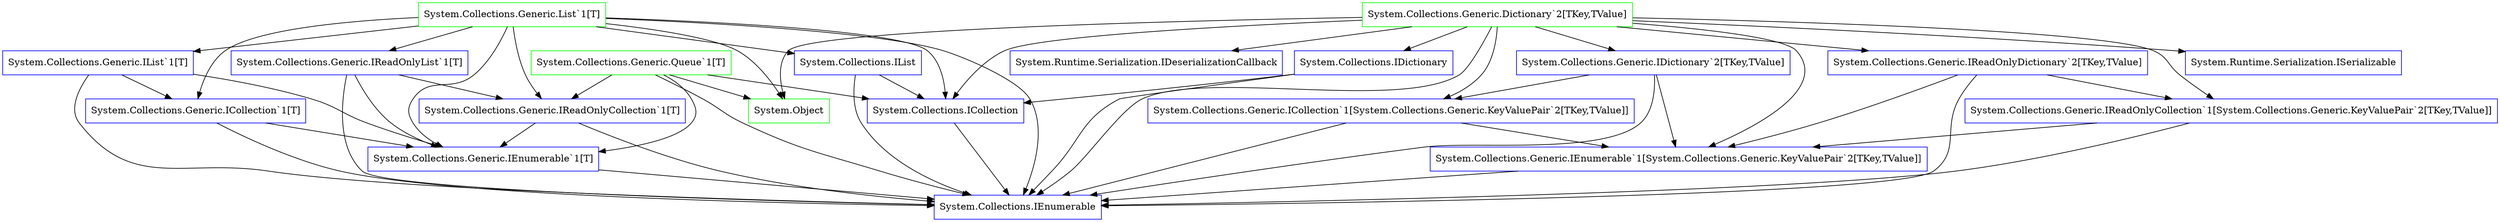 digraph {
	node [shape=rect]
	"System.Collections.Generic.List`1[T]" [color=green]
	"System.Collections.Generic.List`1[T]" -> "System.Object"
	"System.Collections.Generic.List`1[T]" -> "System.Collections.Generic.IList`1[T]"
	"System.Collections.Generic.List`1[T]" -> "System.Collections.Generic.ICollection`1[T]"
	"System.Collections.Generic.List`1[T]" -> "System.Collections.Generic.IEnumerable`1[T]"
	"System.Collections.Generic.List`1[T]" -> "System.Collections.IEnumerable"
	"System.Collections.Generic.List`1[T]" -> "System.Collections.IList"
	"System.Collections.Generic.List`1[T]" -> "System.Collections.ICollection"
	"System.Collections.Generic.List`1[T]" -> "System.Collections.Generic.IReadOnlyList`1[T]"
	"System.Collections.Generic.List`1[T]" -> "System.Collections.Generic.IReadOnlyCollection`1[T]"
	"System.Object" [color=green]
	"System.Collections.Generic.IList`1[T]" [color=blue]
	"System.Collections.Generic.IList`1[T]" -> "System.Collections.Generic.ICollection`1[T]"
	"System.Collections.Generic.IList`1[T]" -> "System.Collections.Generic.IEnumerable`1[T]"
	"System.Collections.Generic.IList`1[T]" -> "System.Collections.IEnumerable"
	"System.Collections.Generic.ICollection`1[T]" [color=blue]
	"System.Collections.Generic.ICollection`1[T]" -> "System.Collections.Generic.IEnumerable`1[T]"
	"System.Collections.Generic.ICollection`1[T]" -> "System.Collections.IEnumerable"
	"System.Collections.Generic.IEnumerable`1[T]" [color=blue]
	"System.Collections.Generic.IEnumerable`1[T]" -> "System.Collections.IEnumerable"
	"System.Collections.IEnumerable" [color=blue]
	"System.Collections.IList" [color=blue]
	"System.Collections.IList" -> "System.Collections.ICollection"
	"System.Collections.IList" -> "System.Collections.IEnumerable"
	"System.Collections.ICollection" [color=blue]
	"System.Collections.ICollection" -> "System.Collections.IEnumerable"
	"System.Collections.Generic.IReadOnlyList`1[T]" [color=blue]
	"System.Collections.Generic.IReadOnlyList`1[T]" -> "System.Collections.Generic.IReadOnlyCollection`1[T]"
	"System.Collections.Generic.IReadOnlyList`1[T]" -> "System.Collections.Generic.IEnumerable`1[T]"
	"System.Collections.Generic.IReadOnlyList`1[T]" -> "System.Collections.IEnumerable"
	"System.Collections.Generic.IReadOnlyCollection`1[T]" [color=blue]
	"System.Collections.Generic.IReadOnlyCollection`1[T]" -> "System.Collections.Generic.IEnumerable`1[T]"
	"System.Collections.Generic.IReadOnlyCollection`1[T]" -> "System.Collections.IEnumerable"
	"System.Collections.Generic.Queue`1[T]" [color=green]
	"System.Collections.Generic.Queue`1[T]" -> "System.Object"
	"System.Collections.Generic.Queue`1[T]" -> "System.Collections.Generic.IEnumerable`1[T]"
	"System.Collections.Generic.Queue`1[T]" -> "System.Collections.IEnumerable"
	"System.Collections.Generic.Queue`1[T]" -> "System.Collections.ICollection"
	"System.Collections.Generic.Queue`1[T]" -> "System.Collections.Generic.IReadOnlyCollection`1[T]"
	"System.Collections.Generic.Dictionary`2[TKey,TValue]" [color=green]
	"System.Collections.Generic.Dictionary`2[TKey,TValue]" -> "System.Object"
	"System.Collections.Generic.Dictionary`2[TKey,TValue]" -> "System.Collections.Generic.IDictionary`2[TKey,TValue]"
	"System.Collections.Generic.Dictionary`2[TKey,TValue]" -> "System.Collections.Generic.ICollection`1[System.Collections.Generic.KeyValuePair`2[TKey,TValue]]"
	"System.Collections.Generic.Dictionary`2[TKey,TValue]" -> "System.Collections.Generic.IEnumerable`1[System.Collections.Generic.KeyValuePair`2[TKey,TValue]]"
	"System.Collections.Generic.Dictionary`2[TKey,TValue]" -> "System.Collections.IEnumerable"
	"System.Collections.Generic.Dictionary`2[TKey,TValue]" -> "System.Collections.IDictionary"
	"System.Collections.Generic.Dictionary`2[TKey,TValue]" -> "System.Collections.ICollection"
	"System.Collections.Generic.Dictionary`2[TKey,TValue]" -> "System.Collections.Generic.IReadOnlyDictionary`2[TKey,TValue]"
	"System.Collections.Generic.Dictionary`2[TKey,TValue]" -> "System.Collections.Generic.IReadOnlyCollection`1[System.Collections.Generic.KeyValuePair`2[TKey,TValue]]"
	"System.Collections.Generic.Dictionary`2[TKey,TValue]" -> "System.Runtime.Serialization.ISerializable"
	"System.Collections.Generic.Dictionary`2[TKey,TValue]" -> "System.Runtime.Serialization.IDeserializationCallback"
	"System.Collections.Generic.IDictionary`2[TKey,TValue]" [color=blue]
	"System.Collections.Generic.IDictionary`2[TKey,TValue]" -> "System.Collections.Generic.ICollection`1[System.Collections.Generic.KeyValuePair`2[TKey,TValue]]"
	"System.Collections.Generic.IDictionary`2[TKey,TValue]" -> "System.Collections.Generic.IEnumerable`1[System.Collections.Generic.KeyValuePair`2[TKey,TValue]]"
	"System.Collections.Generic.IDictionary`2[TKey,TValue]" -> "System.Collections.IEnumerable"
	"System.Collections.Generic.ICollection`1[System.Collections.Generic.KeyValuePair`2[TKey,TValue]]" [color=blue]
	"System.Collections.Generic.ICollection`1[System.Collections.Generic.KeyValuePair`2[TKey,TValue]]" -> "System.Collections.Generic.IEnumerable`1[System.Collections.Generic.KeyValuePair`2[TKey,TValue]]"
	"System.Collections.Generic.ICollection`1[System.Collections.Generic.KeyValuePair`2[TKey,TValue]]" -> "System.Collections.IEnumerable"
	"System.Collections.Generic.IEnumerable`1[System.Collections.Generic.KeyValuePair`2[TKey,TValue]]" [color=blue]
	"System.Collections.Generic.IEnumerable`1[System.Collections.Generic.KeyValuePair`2[TKey,TValue]]" -> "System.Collections.IEnumerable"
	"System.Collections.IDictionary" [color=blue]
	"System.Collections.IDictionary" -> "System.Collections.ICollection"
	"System.Collections.IDictionary" -> "System.Collections.IEnumerable"
	"System.Collections.Generic.IReadOnlyDictionary`2[TKey,TValue]" [color=blue]
	"System.Collections.Generic.IReadOnlyDictionary`2[TKey,TValue]" -> "System.Collections.Generic.IReadOnlyCollection`1[System.Collections.Generic.KeyValuePair`2[TKey,TValue]]"
	"System.Collections.Generic.IReadOnlyDictionary`2[TKey,TValue]" -> "System.Collections.Generic.IEnumerable`1[System.Collections.Generic.KeyValuePair`2[TKey,TValue]]"
	"System.Collections.Generic.IReadOnlyDictionary`2[TKey,TValue]" -> "System.Collections.IEnumerable"
	"System.Collections.Generic.IReadOnlyCollection`1[System.Collections.Generic.KeyValuePair`2[TKey,TValue]]" [color=blue]
	"System.Collections.Generic.IReadOnlyCollection`1[System.Collections.Generic.KeyValuePair`2[TKey,TValue]]" -> "System.Collections.Generic.IEnumerable`1[System.Collections.Generic.KeyValuePair`2[TKey,TValue]]"
	"System.Collections.Generic.IReadOnlyCollection`1[System.Collections.Generic.KeyValuePair`2[TKey,TValue]]" -> "System.Collections.IEnumerable"
	"System.Runtime.Serialization.ISerializable" [color=blue]
	"System.Runtime.Serialization.IDeserializationCallback" [color=blue]
}
